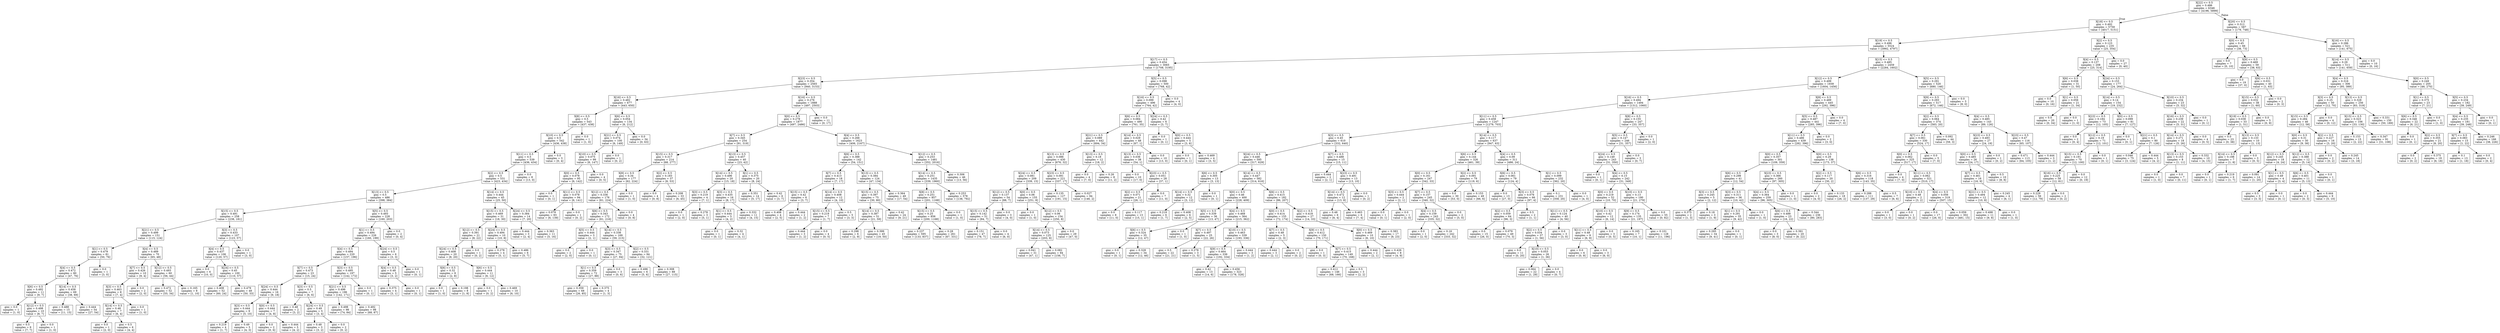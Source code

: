 digraph Tree {
node [shape=box] ;
0 [label="X[22] <= 0.5\ngini = 0.486\nsamples = 6346\nvalue = [4196, 5899]"] ;
1 [label="X[18] <= 0.5\ngini = 0.492\nsamples = 5759\nvalue = [4017, 5151]"] ;
0 -> 1 [labeldistance=2.5, labelangle=45, headlabel="True"] ;
2 [label="X[19] <= 0.5\ngini = 0.496\nsamples = 5524\nvalue = [3992, 4797]"] ;
1 -> 2 ;
3 [label="X[17] <= 0.5\ngini = 0.454\nsamples = 3065\nvalue = [1708, 3195]"] ;
2 -> 3 ;
4 [label="X[23] <= 0.5\ngini = 0.354\nsamples = 2565\nvalue = [940, 3153]"] ;
3 -> 4 ;
5 [label="X[16] <= 0.5\ngini = 0.482\nsamples = 677\nvalue = [443, 650]"] ;
4 -> 5 ;
6 [label="X[8] <= 0.5\ngini = 0.5\nsamples = 543\nvalue = [437, 438]"] ;
5 -> 6 ;
7 [label="X[10] <= 0.5\ngini = 0.5\nsamples = 542\nvalue = [436, 438]"] ;
6 -> 7 ;
8 [label="X[11] <= 0.5\ngini = 0.5\nsamples = 539\nvalue = [436, 434]"] ;
7 -> 8 ;
9 [label="X[2] <= 0.5\ngini = 0.5\nsamples = 531\nvalue = [423, 434]"] ;
8 -> 9 ;
10 [label="X[13] <= 0.5\ngini = 0.5\nsamples = 486\nvalue = [398, 384]"] ;
9 -> 10 ;
11 [label="X[15] <= 0.5\ngini = 0.491\nsamples = 258\nvalue = [238, 181]"] ;
10 -> 11 ;
12 [label="X[21] <= 0.5\ngini = 0.499\nsamples = 151\nvalue = [115, 124]"] ;
11 -> 12 ;
13 [label="X[1] <= 0.5\ngini = 0.479\nsamples = 81\nvalue = [50, 76]"] ;
12 -> 13 ;
14 [label="X[4] <= 0.5\ngini = 0.472\nsamples = 80\nvalue = [47, 76]"] ;
13 -> 14 ;
15 [label="X[6] <= 0.5\ngini = 0.492\nsamples = 11\nvalue = [9, 7]"] ;
14 -> 15 ;
16 [label="gini = 0.0\nsamples = 1\nvalue = [1, 0]"] ;
15 -> 16 ;
17 [label="X[12] <= 0.5\ngini = 0.498\nsamples = 10\nvalue = [8, 7]"] ;
15 -> 17 ;
18 [label="gini = 0.5\nsamples = 9\nvalue = [7, 7]"] ;
17 -> 18 ;
19 [label="gini = 0.0\nsamples = 1\nvalue = [1, 0]"] ;
17 -> 19 ;
20 [label="X[14] <= 0.5\ngini = 0.458\nsamples = 69\nvalue = [38, 69]"] ;
14 -> 20 ;
21 [label="gini = 0.488\nsamples = 15\nvalue = [11, 15]"] ;
20 -> 21 ;
22 [label="gini = 0.444\nsamples = 54\nvalue = [27, 54]"] ;
20 -> 22 ;
23 [label="gini = 0.0\nsamples = 1\nvalue = [3, 0]"] ;
13 -> 23 ;
24 [label="X[4] <= 0.5\ngini = 0.489\nsamples = 70\nvalue = [65, 48]"] ;
12 -> 24 ;
25 [label="X[7] <= 0.5\ngini = 0.426\nsamples = 10\nvalue = [9, 4]"] ;
24 -> 25 ;
26 [label="X[3] <= 0.5\ngini = 0.463\nsamples = 8\nvalue = [7, 4]"] ;
25 -> 26 ;
27 [label="X[14] <= 0.5\ngini = 0.48\nsamples = 7\nvalue = [6, 4]"] ;
26 -> 27 ;
28 [label="gini = 0.0\nsamples = 1\nvalue = [2, 0]"] ;
27 -> 28 ;
29 [label="gini = 0.5\nsamples = 6\nvalue = [4, 4]"] ;
27 -> 29 ;
30 [label="gini = 0.0\nsamples = 1\nvalue = [1, 0]"] ;
26 -> 30 ;
31 [label="gini = 0.0\nsamples = 2\nvalue = [2, 0]"] ;
25 -> 31 ;
32 [label="X[12] <= 0.5\ngini = 0.493\nsamples = 60\nvalue = [56, 44]"] ;
24 -> 32 ;
33 [label="gini = 0.472\nsamples = 52\nvalue = [55, 34]"] ;
32 -> 33 ;
34 [label="gini = 0.165\nsamples = 8\nvalue = [1, 10]"] ;
32 -> 34 ;
35 [label="X[3] <= 0.5\ngini = 0.433\nsamples = 107\nvalue = [123, 57]"] ;
11 -> 35 ;
36 [label="X[4] <= 0.5\ngini = 0.437\nsamples = 106\nvalue = [120, 57]"] ;
35 -> 36 ;
37 [label="gini = 0.0\nsamples = 6\nvalue = [10, 0]"] ;
36 -> 37 ;
38 [label="X[24] <= 0.5\ngini = 0.45\nsamples = 100\nvalue = [110, 57]"] ;
36 -> 38 ;
39 [label="gini = 0.408\nsamples = 52\nvalue = [60, 24]"] ;
38 -> 39 ;
40 [label="gini = 0.479\nsamples = 48\nvalue = [50, 33]"] ;
38 -> 40 ;
41 [label="gini = 0.0\nsamples = 1\nvalue = [3, 0]"] ;
35 -> 41 ;
42 [label="X[5] <= 0.5\ngini = 0.493\nsamples = 228\nvalue = [160, 203]"] ;
10 -> 42 ;
43 [label="X[1] <= 0.5\ngini = 0.494\nsamples = 226\nvalue = [160, 199]"] ;
42 -> 43 ;
44 [label="X[4] <= 0.5\ngini = 0.494\nsamples = 220\nvalue = [157, 196]"] ;
43 -> 44 ;
45 [label="X[7] <= 0.5\ngini = 0.473\nsamples = 23\nvalue = [15, 24]"] ;
44 -> 45 ;
46 [label="X[24] <= 0.5\ngini = 0.444\nsamples = 16\nvalue = [9, 18]"] ;
45 -> 46 ;
47 [label="X[3] <= 0.5\ngini = 0.444\nsamples = 9\nvalue = [5, 10]"] ;
46 -> 47 ;
48 [label="gini = 0.219\nsamples = 4\nvalue = [1, 7]"] ;
47 -> 48 ;
49 [label="gini = 0.49\nsamples = 5\nvalue = [4, 3]"] ;
47 -> 49 ;
50 [label="X[0] <= 0.5\ngini = 0.444\nsamples = 7\nvalue = [4, 8]"] ;
46 -> 50 ;
51 [label="gini = 0.0\nsamples = 2\nvalue = [0, 6]"] ;
50 -> 51 ;
52 [label="gini = 0.444\nsamples = 5\nvalue = [4, 2]"] ;
50 -> 52 ;
53 [label="X[3] <= 0.5\ngini = 0.5\nsamples = 7\nvalue = [6, 6]"] ;
45 -> 53 ;
54 [label="gini = 0.48\nsamples = 2\nvalue = [3, 2]"] ;
53 -> 54 ;
55 [label="X[24] <= 0.5\ngini = 0.49\nsamples = 5\nvalue = [3, 4]"] ;
53 -> 55 ;
56 [label="gini = 0.48\nsamples = 3\nvalue = [3, 2]"] ;
55 -> 56 ;
57 [label="gini = 0.0\nsamples = 2\nvalue = [0, 2]"] ;
55 -> 57 ;
58 [label="X[3] <= 0.5\ngini = 0.495\nsamples = 197\nvalue = [142, 172]"] ;
44 -> 58 ;
59 [label="X[21] <= 0.5\ngini = 0.496\nsamples = 196\nvalue = [142, 171]"] ;
58 -> 59 ;
60 [label="gini = 0.498\nsamples = 98\nvalue = [74, 84]"] ;
59 -> 60 ;
61 [label="gini = 0.492\nsamples = 98\nvalue = [68, 87]"] ;
59 -> 61 ;
62 [label="gini = 0.0\nsamples = 1\nvalue = [0, 1]"] ;
58 -> 62 ;
63 [label="X[24] <= 0.5\ngini = 0.5\nsamples = 6\nvalue = [3, 3]"] ;
43 -> 63 ;
64 [label="X[4] <= 0.5\ngini = 0.48\nsamples = 5\nvalue = [3, 2]"] ;
63 -> 64 ;
65 [label="gini = 0.375\nsamples = 4\nvalue = [3, 1]"] ;
64 -> 65 ;
66 [label="gini = 0.0\nsamples = 1\nvalue = [0, 1]"] ;
64 -> 66 ;
67 [label="gini = 0.0\nsamples = 1\nvalue = [0, 1]"] ;
63 -> 67 ;
68 [label="gini = 0.0\nsamples = 2\nvalue = [0, 4]"] ;
42 -> 68 ;
69 [label="X[14] <= 0.5\ngini = 0.444\nsamples = 45\nvalue = [25, 50]"] ;
9 -> 69 ;
70 [label="X[15] <= 0.5\ngini = 0.469\nsamples = 31\nvalue = [18, 30]"] ;
69 -> 70 ;
71 [label="X[12] <= 0.5\ngini = 0.391\nsamples = 21\nvalue = [8, 22]"] ;
70 -> 71 ;
72 [label="X[24] <= 0.5\ngini = 0.408\nsamples = 20\nvalue = [8, 20]"] ;
71 -> 72 ;
73 [label="X[6] <= 0.5\ngini = 0.32\nsamples = 9\nvalue = [2, 8]"] ;
72 -> 73 ;
74 [label="gini = 0.0\nsamples = 1\nvalue = [1, 0]"] ;
73 -> 74 ;
75 [label="gini = 0.198\nsamples = 8\nvalue = [1, 8]"] ;
73 -> 75 ;
76 [label="X[6] <= 0.5\ngini = 0.444\nsamples = 11\nvalue = [6, 12]"] ;
72 -> 76 ;
77 [label="gini = 0.0\nsamples = 1\nvalue = [0, 2]"] ;
76 -> 77 ;
78 [label="gini = 0.469\nsamples = 10\nvalue = [6, 10]"] ;
76 -> 78 ;
79 [label="gini = 0.0\nsamples = 1\nvalue = [0, 2]"] ;
71 -> 79 ;
80 [label="X[24] <= 0.5\ngini = 0.494\nsamples = 10\nvalue = [10, 8]"] ;
70 -> 80 ;
81 [label="gini = 0.278\nsamples = 4\nvalue = [5, 1]"] ;
80 -> 81 ;
82 [label="gini = 0.486\nsamples = 6\nvalue = [5, 7]"] ;
80 -> 82 ;
83 [label="X[24] <= 0.5\ngini = 0.384\nsamples = 14\nvalue = [7, 20]"] ;
69 -> 83 ;
84 [label="gini = 0.444\nsamples = 3\nvalue = [2, 4]"] ;
83 -> 84 ;
85 [label="gini = 0.363\nsamples = 11\nvalue = [5, 16]"] ;
83 -> 85 ;
86 [label="gini = 0.0\nsamples = 8\nvalue = [13, 0]"] ;
8 -> 86 ;
87 [label="gini = 0.0\nsamples = 3\nvalue = [0, 4]"] ;
7 -> 87 ;
88 [label="gini = 0.0\nsamples = 1\nvalue = [1, 0]"] ;
6 -> 88 ;
89 [label="X[6] <= 0.5\ngini = 0.054\nsamples = 134\nvalue = [6, 212]"] ;
5 -> 89 ;
90 [label="X[21] <= 0.5\ngini = 0.074\nsamples = 100\nvalue = [6, 149]"] ;
89 -> 90 ;
91 [label="X[10] <= 0.5\ngini = 0.075\nsamples = 99\nvalue = [6, 147]"] ;
90 -> 91 ;
92 [label="X[0] <= 0.5\ngini = 0.078\nsamples = 95\nvalue = [6, 142]"] ;
91 -> 92 ;
93 [label="gini = 0.0\nsamples = 1\nvalue = [0, 1]"] ;
92 -> 93 ;
94 [label="X[11] <= 0.5\ngini = 0.078\nsamples = 94\nvalue = [6, 141]"] ;
92 -> 94 ;
95 [label="gini = 0.079\nsamples = 93\nvalue = [6, 139]"] ;
94 -> 95 ;
96 [label="gini = 0.0\nsamples = 1\nvalue = [0, 2]"] ;
94 -> 96 ;
97 [label="gini = 0.0\nsamples = 4\nvalue = [0, 5]"] ;
91 -> 97 ;
98 [label="gini = 0.0\nsamples = 1\nvalue = [0, 2]"] ;
90 -> 98 ;
99 [label="gini = 0.0\nsamples = 34\nvalue = [0, 63]"] ;
89 -> 99 ;
100 [label="X[16] <= 0.5\ngini = 0.276\nsamples = 1888\nvalue = [497, 2503]"] ;
4 -> 100 ;
101 [label="X[0] <= 0.5\ngini = 0.278\nsamples = 1877\nvalue = [497, 2486]"] ;
100 -> 101 ;
102 [label="X[7] <= 0.5\ngini = 0.345\nsamples = 254\nvalue = [91, 319]"] ;
101 -> 102 ;
103 [label="X[15] <= 0.5\ngini = 0.317\nsamples = 214\nvalue = [68, 277]"] ;
102 -> 103 ;
104 [label="X[8] <= 0.5\ngini = 0.34\nsamples = 177\nvalue = [62, 224]"] ;
103 -> 104 ;
105 [label="X[12] <= 0.5\ngini = 0.336\nsamples = 176\nvalue = [61, 224]"] ;
104 -> 105 ;
106 [label="X[6] <= 0.5\ngini = 0.343\nsamples = 172\nvalue = [61, 216]"] ;
105 -> 106 ;
107 [label="X[5] <= 0.5\ngini = 0.444\nsamples = 3\nvalue = [2, 1]"] ;
106 -> 107 ;
108 [label="gini = 0.0\nsamples = 2\nvalue = [2, 0]"] ;
107 -> 108 ;
109 [label="gini = 0.0\nsamples = 1\nvalue = [0, 1]"] ;
107 -> 109 ;
110 [label="X[14] <= 0.5\ngini = 0.338\nsamples = 169\nvalue = [59, 215]"] ;
106 -> 110 ;
111 [label="X[3] <= 0.5\ngini = 0.347\nsamples = 75\nvalue = [27, 94]"] ;
110 -> 111 ;
112 [label="X[1] <= 0.5\ngini = 0.359\nsamples = 72\nvalue = [27, 88]"] ;
111 -> 112 ;
113 [label="gini = 0.359\nsamples = 68\nvalue = [26, 85]"] ;
112 -> 113 ;
114 [label="gini = 0.375\nsamples = 4\nvalue = [1, 3]"] ;
112 -> 114 ;
115 [label="gini = 0.0\nsamples = 3\nvalue = [0, 6]"] ;
111 -> 115 ;
116 [label="X[2] <= 0.5\ngini = 0.331\nsamples = 94\nvalue = [32, 121]"] ;
110 -> 116 ;
117 [label="gini = 0.496\nsamples = 6\nvalue = [5, 6]"] ;
116 -> 117 ;
118 [label="gini = 0.308\nsamples = 88\nvalue = [27, 115]"] ;
116 -> 118 ;
119 [label="gini = 0.0\nsamples = 4\nvalue = [0, 8]"] ;
105 -> 119 ;
120 [label="gini = 0.0\nsamples = 1\nvalue = [1, 0]"] ;
104 -> 120 ;
121 [label="X[2] <= 0.5\ngini = 0.183\nsamples = 37\nvalue = [6, 53]"] ;
103 -> 121 ;
122 [label="gini = 0.0\nsamples = 4\nvalue = [0, 8]"] ;
121 -> 122 ;
123 [label="gini = 0.208\nsamples = 33\nvalue = [6, 45]"] ;
121 -> 123 ;
124 [label="X[13] <= 0.5\ngini = 0.457\nsamples = 40\nvalue = [23, 42]"] ;
102 -> 124 ;
125 [label="X[14] <= 0.5\ngini = 0.496\nsamples = 20\nvalue = [15, 18]"] ;
124 -> 125 ;
126 [label="X[3] <= 0.5\ngini = 0.219\nsamples = 4\nvalue = [7, 1]"] ;
125 -> 126 ;
127 [label="gini = 0.0\nsamples = 1\nvalue = [2, 0]"] ;
126 -> 127 ;
128 [label="gini = 0.278\nsamples = 3\nvalue = [5, 1]"] ;
126 -> 128 ;
129 [label="X[3] <= 0.5\ngini = 0.435\nsamples = 16\nvalue = [8, 17]"] ;
125 -> 129 ;
130 [label="X[1] <= 0.5\ngini = 0.444\nsamples = 5\nvalue = [4, 2]"] ;
129 -> 130 ;
131 [label="gini = 0.0\nsamples = 1\nvalue = [0, 1]"] ;
130 -> 131 ;
132 [label="gini = 0.32\nsamples = 4\nvalue = [4, 1]"] ;
130 -> 132 ;
133 [label="gini = 0.332\nsamples = 11\nvalue = [4, 15]"] ;
129 -> 133 ;
134 [label="X[1] <= 0.5\ngini = 0.375\nsamples = 20\nvalue = [8, 24]"] ;
124 -> 134 ;
135 [label="gini = 0.351\nsamples = 14\nvalue = [5, 17]"] ;
134 -> 135 ;
136 [label="gini = 0.42\nsamples = 6\nvalue = [3, 7]"] ;
134 -> 136 ;
137 [label="X[4] <= 0.5\ngini = 0.266\nsamples = 1623\nvalue = [406, 2167]"] ;
101 -> 137 ;
138 [label="X[6] <= 0.5\ngini = 0.388\nsamples = 142\nvalue = [54, 151]"] ;
137 -> 138 ;
139 [label="X[7] <= 0.5\ngini = 0.413\nsamples = 18\nvalue = [7, 17]"] ;
138 -> 139 ;
140 [label="X[15] <= 0.5\ngini = 0.42\nsamples = 6\nvalue = [3, 7]"] ;
139 -> 140 ;
141 [label="gini = 0.408\nsamples = 4\nvalue = [2, 5]"] ;
140 -> 141 ;
142 [label="gini = 0.444\nsamples = 2\nvalue = [1, 2]"] ;
140 -> 142 ;
143 [label="X[14] <= 0.5\ngini = 0.408\nsamples = 12\nvalue = [4, 10]"] ;
139 -> 143 ;
144 [label="X[15] <= 0.5\ngini = 0.219\nsamples = 7\nvalue = [1, 7]"] ;
143 -> 144 ;
145 [label="gini = 0.444\nsamples = 3\nvalue = [1, 2]"] ;
144 -> 145 ;
146 [label="gini = 0.0\nsamples = 4\nvalue = [0, 5]"] ;
144 -> 146 ;
147 [label="gini = 0.5\nsamples = 5\nvalue = [3, 3]"] ;
143 -> 147 ;
148 [label="X[13] <= 0.5\ngini = 0.384\nsamples = 124\nvalue = [47, 134]"] ;
138 -> 148 ;
149 [label="X[15] <= 0.5\ngini = 0.397\nsamples = 75\nvalue = [30, 80]"] ;
148 -> 149 ;
150 [label="X[14] <= 0.5\ngini = 0.387\nsamples = 51\nvalue = [21, 59]"] ;
149 -> 150 ;
151 [label="gini = 0.298\nsamples = 6\nvalue = [2, 9]"] ;
150 -> 151 ;
152 [label="gini = 0.399\nsamples = 45\nvalue = [19, 50]"] ;
150 -> 152 ;
153 [label="gini = 0.42\nsamples = 24\nvalue = [9, 21]"] ;
149 -> 153 ;
154 [label="gini = 0.364\nsamples = 49\nvalue = [17, 54]"] ;
148 -> 154 ;
155 [label="X[12] <= 0.5\ngini = 0.253\nsamples = 1481\nvalue = [352, 2016]"] ;
137 -> 155 ;
156 [label="X[14] <= 0.5\ngini = 0.251\nsamples = 1435\nvalue = [339, 1960]"] ;
155 -> 156 ;
157 [label="X[8] <= 0.5\ngini = 0.251\nsamples = 857\nvalue = [201, 1168]"] ;
156 -> 157 ;
158 [label="X[15] <= 0.5\ngini = 0.25\nsamples = 856\nvalue = [200, 1168]"] ;
157 -> 158 ;
159 [label="gini = 0.237\nsamples = 595\nvalue = [133, 837]"] ;
158 -> 159 ;
160 [label="gini = 0.28\nsamples = 261\nvalue = [67, 331]"] ;
158 -> 160 ;
161 [label="gini = 0.0\nsamples = 1\nvalue = [1, 0]"] ;
157 -> 161 ;
162 [label="gini = 0.253\nsamples = 578\nvalue = [138, 792]"] ;
156 -> 162 ;
163 [label="gini = 0.306\nsamples = 46\nvalue = [13, 56]"] ;
155 -> 163 ;
164 [label="gini = 0.0\nsamples = 11\nvalue = [0, 17]"] ;
100 -> 164 ;
165 [label="X[5] <= 0.5\ngini = 0.098\nsamples = 500\nvalue = [768, 42]"] ;
3 -> 165 ;
166 [label="X[16] <= 0.5\ngini = 0.099\nsamples = 496\nvalue = [764, 42]"] ;
165 -> 166 ;
167 [label="X[6] <= 0.5\ngini = 0.084\nsamples = 490\nvalue = [761, 35]"] ;
166 -> 167 ;
168 [label="X[21] <= 0.5\ngini = 0.089\nsamples = 442\nvalue = [694, 34]"] ;
167 -> 168 ;
169 [label="X[13] <= 0.5\ngini = 0.086\nsamples = 430\nvalue = [676, 32]"] ;
168 -> 169 ;
170 [label="X[24] <= 0.5\ngini = 0.081\nsamples = 209\nvalue = [339, 15]"] ;
169 -> 170 ;
171 [label="X[12] <= 0.5\ngini = 0.137\nsamples = 54\nvalue = [88, 7]"] ;
170 -> 171 ;
172 [label="X[15] <= 0.5\ngini = 0.142\nsamples = 51\nvalue = [84, 7]"] ;
171 -> 172 ;
173 [label="gini = 0.151\nsamples = 47\nvalue = [78, 7]"] ;
172 -> 173 ;
174 [label="gini = 0.0\nsamples = 4\nvalue = [6, 0]"] ;
172 -> 174 ;
175 [label="gini = 0.0\nsamples = 3\nvalue = [4, 0]"] ;
171 -> 175 ;
176 [label="X[0] <= 0.5\ngini = 0.06\nsamples = 155\nvalue = [251, 8]"] ;
170 -> 176 ;
177 [label="gini = 0.0\nsamples = 1\nvalue = [1, 0]"] ;
176 -> 177 ;
178 [label="X[12] <= 0.5\ngini = 0.06\nsamples = 154\nvalue = [250, 8]"] ;
176 -> 178 ;
179 [label="X[14] <= 0.5\ngini = 0.073\nsamples = 125\nvalue = [203, 8]"] ;
178 -> 179 ;
180 [label="gini = 0.041\nsamples = 31\nvalue = [47, 1]"] ;
179 -> 180 ;
181 [label="gini = 0.082\nsamples = 94\nvalue = [156, 7]"] ;
179 -> 181 ;
182 [label="gini = 0.0\nsamples = 29\nvalue = [47, 0]"] ;
178 -> 182 ;
183 [label="X[23] <= 0.5\ngini = 0.091\nsamples = 221\nvalue = [337, 17]"] ;
169 -> 183 ;
184 [label="gini = 0.135\nsamples = 127\nvalue = [191, 15]"] ;
183 -> 184 ;
185 [label="gini = 0.027\nsamples = 94\nvalue = [146, 2]"] ;
183 -> 185 ;
186 [label="X[13] <= 0.5\ngini = 0.18\nsamples = 12\nvalue = [18, 2]"] ;
168 -> 186 ;
187 [label="gini = 0.0\nsamples = 4\nvalue = [7, 0]"] ;
186 -> 187 ;
188 [label="gini = 0.26\nsamples = 8\nvalue = [11, 2]"] ;
186 -> 188 ;
189 [label="X[14] <= 0.5\ngini = 0.029\nsamples = 48\nvalue = [67, 1]"] ;
167 -> 189 ;
190 [label="X[13] <= 0.5\ngini = 0.036\nsamples = 38\nvalue = [54, 1]"] ;
189 -> 190 ;
191 [label="gini = 0.0\nsamples = 10\nvalue = [17, 0]"] ;
190 -> 191 ;
192 [label="X[23] <= 0.5\ngini = 0.051\nsamples = 28\nvalue = [37, 1]"] ;
190 -> 192 ;
193 [label="X[2] <= 0.5\ngini = 0.071\nsamples = 21\nvalue = [26, 1]"] ;
192 -> 193 ;
194 [label="gini = 0.0\nsamples = 8\nvalue = [11, 0]"] ;
193 -> 194 ;
195 [label="gini = 0.117\nsamples = 13\nvalue = [15, 1]"] ;
193 -> 195 ;
196 [label="gini = 0.0\nsamples = 7\nvalue = [11, 0]"] ;
192 -> 196 ;
197 [label="gini = 0.0\nsamples = 10\nvalue = [13, 0]"] ;
189 -> 197 ;
198 [label="X[24] <= 0.5\ngini = 0.42\nsamples = 6\nvalue = [3, 7]"] ;
166 -> 198 ;
199 [label="gini = 0.0\nsamples = 1\nvalue = [0, 1]"] ;
198 -> 199 ;
200 [label="X[0] <= 0.5\ngini = 0.444\nsamples = 5\nvalue = [3, 6]"] ;
198 -> 200 ;
201 [label="gini = 0.0\nsamples = 1\nvalue = [0, 1]"] ;
200 -> 201 ;
202 [label="gini = 0.469\nsamples = 4\nvalue = [3, 5]"] ;
200 -> 202 ;
203 [label="gini = 0.0\nsamples = 4\nvalue = [4, 0]"] ;
165 -> 203 ;
204 [label="X[15] <= 0.5\ngini = 0.485\nsamples = 2459\nvalue = [2284, 1602]"] ;
2 -> 204 ;
205 [label="X[12] <= 0.5\ngini = 0.499\nsamples = 1939\nvalue = [1604, 1456]"] ;
204 -> 205 ;
206 [label="X[16] <= 0.5\ngini = 0.494\nsamples = 1494\nvalue = [1312, 1060]"] ;
205 -> 206 ;
207 [label="X[11] <= 0.5\ngini = 0.458\nsamples = 1247\nvalue = [1279, 703]"] ;
206 -> 207 ;
208 [label="X[3] <= 0.5\ngini = 0.45\nsamples = 610\nvalue = [332, 640]"] ;
207 -> 208 ;
209 [label="X[24] <= 0.5\ngini = 0.446\nsamples = 595\nvalue = [317, 629]"] ;
208 -> 209 ;
210 [label="X[6] <= 0.5\ngini = 0.305\nsamples = 13\nvalue = [3, 13]"] ;
209 -> 210 ;
211 [label="X[14] <= 0.5\ngini = 0.32\nsamples = 12\nvalue = [3, 12]"] ;
210 -> 211 ;
212 [label="gini = 0.219\nsamples = 6\nvalue = [1, 7]"] ;
211 -> 212 ;
213 [label="gini = 0.408\nsamples = 6\nvalue = [2, 5]"] ;
211 -> 213 ;
214 [label="gini = 0.0\nsamples = 1\nvalue = [0, 1]"] ;
210 -> 214 ;
215 [label="X[14] <= 0.5\ngini = 0.447\nsamples = 582\nvalue = [314, 616]"] ;
209 -> 215 ;
216 [label="X[0] <= 0.5\ngini = 0.46\nsamples = 400\nvalue = [228, 409]"] ;
215 -> 216 ;
217 [label="X[5] <= 0.5\ngini = 0.339\nsamples = 36\nvalue = [13, 47]"] ;
216 -> 217 ;
218 [label="X[6] <= 0.5\ngini = 0.324\nsamples = 35\nvalue = [12, 47]"] ;
217 -> 218 ;
219 [label="gini = 0.0\nsamples = 1\nvalue = [0, 1]"] ;
218 -> 219 ;
220 [label="gini = 0.328\nsamples = 34\nvalue = [12, 46]"] ;
218 -> 220 ;
221 [label="gini = 0.0\nsamples = 1\nvalue = [1, 0]"] ;
217 -> 221 ;
222 [label="X[4] <= 0.5\ngini = 0.468\nsamples = 364\nvalue = [215, 362]"] ;
216 -> 222 ;
223 [label="X[7] <= 0.5\ngini = 0.497\nsamples = 25\nvalue = [22, 26]"] ;
222 -> 223 ;
224 [label="gini = 0.5\nsamples = 22\nvalue = [21, 21]"] ;
223 -> 224 ;
225 [label="gini = 0.278\nsamples = 3\nvalue = [1, 5]"] ;
223 -> 225 ;
226 [label="X[10] <= 0.5\ngini = 0.463\nsamples = 339\nvalue = [193, 336]"] ;
222 -> 226 ;
227 [label="X[9] <= 0.5\ngini = 0.464\nsamples = 336\nvalue = [192, 334]"] ;
226 -> 227 ;
228 [label="gini = 0.42\nsamples = 13\nvalue = [14, 6]"] ;
227 -> 228 ;
229 [label="gini = 0.456\nsamples = 323\nvalue = [178, 328]"] ;
227 -> 229 ;
230 [label="gini = 0.444\nsamples = 3\nvalue = [1, 2]"] ;
226 -> 230 ;
231 [label="X[6] <= 0.5\ngini = 0.415\nsamples = 182\nvalue = [86, 207]"] ;
215 -> 231 ;
232 [label="X[0] <= 0.5\ngini = 0.414\nsamples = 155\nvalue = [72, 174]"] ;
231 -> 232 ;
233 [label="X[7] <= 0.5\ngini = 0.48\nsamples = 5\nvalue = [2, 3]"] ;
232 -> 233 ;
234 [label="gini = 0.444\nsamples = 3\nvalue = [2, 1]"] ;
233 -> 234 ;
235 [label="gini = 0.0\nsamples = 2\nvalue = [0, 2]"] ;
233 -> 235 ;
236 [label="X[9] <= 0.5\ngini = 0.412\nsamples = 150\nvalue = [70, 171]"] ;
232 -> 236 ;
237 [label="gini = 0.0\nsamples = 1\nvalue = [0, 3]"] ;
236 -> 237 ;
238 [label="X[7] <= 0.5\ngini = 0.415\nsamples = 149\nvalue = [70, 168]"] ;
236 -> 238 ;
239 [label="gini = 0.412\nsamples = 146\nvalue = [68, 166]"] ;
238 -> 239 ;
240 [label="gini = 0.5\nsamples = 3\nvalue = [2, 2]"] ;
238 -> 240 ;
241 [label="X[2] <= 0.5\ngini = 0.418\nsamples = 27\nvalue = [14, 33]"] ;
231 -> 241 ;
242 [label="X[0] <= 0.5\ngini = 0.469\nsamples = 10\nvalue = [6, 10]"] ;
241 -> 242 ;
243 [label="gini = 0.444\nsamples = 2\nvalue = [2, 1]"] ;
242 -> 243 ;
244 [label="gini = 0.426\nsamples = 8\nvalue = [4, 9]"] ;
242 -> 244 ;
245 [label="gini = 0.383\nsamples = 17\nvalue = [8, 23]"] ;
241 -> 245 ;
246 [label="X[7] <= 0.5\ngini = 0.488\nsamples = 15\nvalue = [15, 11]"] ;
208 -> 246 ;
247 [label="gini = 0.444\nsamples = 2\nvalue = [2, 1]"] ;
246 -> 247 ;
248 [label="X[23] <= 0.5\ngini = 0.491\nsamples = 13\nvalue = [13, 10]"] ;
246 -> 248 ;
249 [label="X[14] <= 0.5\ngini = 0.472\nsamples = 12\nvalue = [13, 8]"] ;
248 -> 249 ;
250 [label="gini = 0.48\nsamples = 6\nvalue = [6, 4]"] ;
249 -> 250 ;
251 [label="gini = 0.463\nsamples = 6\nvalue = [7, 4]"] ;
249 -> 251 ;
252 [label="gini = 0.0\nsamples = 1\nvalue = [0, 2]"] ;
248 -> 252 ;
253 [label="X[14] <= 0.5\ngini = 0.117\nsamples = 637\nvalue = [947, 63]"] ;
207 -> 253 ;
254 [label="X[6] <= 0.5\ngini = 0.144\nsamples = 326\nvalue = [461, 39]"] ;
253 -> 254 ;
255 [label="X[0] <= 0.5\ngini = 0.161\nsamples = 247\nvalue = [342, 33]"] ;
254 -> 255 ;
256 [label="X[3] <= 0.5\ngini = 0.444\nsamples = 2\nvalue = [2, 1]"] ;
255 -> 256 ;
257 [label="gini = 0.0\nsamples = 1\nvalue = [0, 1]"] ;
256 -> 257 ;
258 [label="gini = 0.0\nsamples = 1\nvalue = [2, 0]"] ;
256 -> 258 ;
259 [label="X[7] <= 0.5\ngini = 0.157\nsamples = 245\nvalue = [340, 32]"] ;
255 -> 259 ;
260 [label="X[4] <= 0.5\ngini = 0.159\nsamples = 243\nvalue = [335, 32]"] ;
259 -> 260 ;
261 [label="gini = 0.0\nsamples = 1\nvalue = [2, 0]"] ;
260 -> 261 ;
262 [label="gini = 0.16\nsamples = 242\nvalue = [333, 32]"] ;
260 -> 262 ;
263 [label="gini = 0.0\nsamples = 2\nvalue = [5, 0]"] ;
259 -> 263 ;
264 [label="X[2] <= 0.5\ngini = 0.091\nsamples = 79\nvalue = [119, 6]"] ;
254 -> 264 ;
265 [label="gini = 0.0\nsamples = 30\nvalue = [53, 0]"] ;
264 -> 265 ;
266 [label="gini = 0.153\nsamples = 49\nvalue = [66, 6]"] ;
264 -> 266 ;
267 [label="X[4] <= 0.5\ngini = 0.09\nsamples = 311\nvalue = [486, 24]"] ;
253 -> 267 ;
268 [label="X[6] <= 0.5\ngini = 0.061\nsamples = 79\nvalue = [124, 4]"] ;
267 -> 268 ;
269 [label="gini = 0.0\nsamples = 13\nvalue = [27, 0]"] ;
268 -> 269 ;
270 [label="X[3] <= 0.5\ngini = 0.076\nsamples = 66\nvalue = [97, 4]"] ;
268 -> 270 ;
271 [label="X[2] <= 0.5\ngini = 0.059\nsamples = 64\nvalue = [96, 3]"] ;
270 -> 271 ;
272 [label="gini = 0.0\nsamples = 15\nvalue = [26, 0]"] ;
271 -> 272 ;
273 [label="gini = 0.079\nsamples = 49\nvalue = [70, 3]"] ;
271 -> 273 ;
274 [label="gini = 0.5\nsamples = 2\nvalue = [1, 1]"] ;
270 -> 274 ;
275 [label="X[1] <= 0.5\ngini = 0.099\nsamples = 232\nvalue = [362, 20]"] ;
267 -> 275 ;
276 [label="gini = 0.1\nsamples = 231\nvalue = [358, 20]"] ;
275 -> 276 ;
277 [label="gini = 0.0\nsamples = 1\nvalue = [4, 0]"] ;
275 -> 277 ;
278 [label="X[8] <= 0.5\ngini = 0.155\nsamples = 247\nvalue = [33, 357]"] ;
206 -> 278 ;
279 [label="X[5] <= 0.5\ngini = 0.147\nsamples = 246\nvalue = [31, 357]"] ;
278 -> 279 ;
280 [label="X[24] <= 0.5\ngini = 0.149\nsamples = 243\nvalue = [31, 350]"] ;
279 -> 280 ;
281 [label="gini = 0.0\nsamples = 1\nvalue = [0, 1]"] ;
280 -> 281 ;
282 [label="X[4] <= 0.5\ngini = 0.15\nsamples = 242\nvalue = [31, 349]"] ;
280 -> 282 ;
283 [label="X[0] <= 0.5\ngini = 0.219\nsamples = 52\nvalue = [10, 70]"] ;
282 -> 283 ;
284 [label="X[11] <= 0.5\ngini = 0.124\nsamples = 40\nvalue = [4, 56]"] ;
283 -> 284 ;
285 [label="X[2] <= 0.5\ngini = 0.034\nsamples = 37\nvalue = [1, 56]"] ;
284 -> 285 ;
286 [label="gini = 0.0\nsamples = 11\nvalue = [0, 20]"] ;
285 -> 286 ;
287 [label="X[10] <= 0.5\ngini = 0.053\nsamples = 26\nvalue = [1, 36]"] ;
285 -> 287 ;
288 [label="gini = 0.064\nsamples = 22\nvalue = [1, 29]"] ;
287 -> 288 ;
289 [label="gini = 0.0\nsamples = 4\nvalue = [0, 7]"] ;
287 -> 289 ;
290 [label="gini = 0.0\nsamples = 3\nvalue = [3, 0]"] ;
284 -> 290 ;
291 [label="X[10] <= 0.5\ngini = 0.42\nsamples = 12\nvalue = [6, 14]"] ;
283 -> 291 ;
292 [label="X[11] <= 0.5\ngini = 0.48\nsamples = 9\nvalue = [6, 9]"] ;
291 -> 292 ;
293 [label="gini = 0.0\nsamples = 6\nvalue = [0, 9]"] ;
292 -> 293 ;
294 [label="gini = 0.0\nsamples = 3\nvalue = [6, 0]"] ;
292 -> 294 ;
295 [label="gini = 0.0\nsamples = 3\nvalue = [0, 5]"] ;
291 -> 295 ;
296 [label="X[10] <= 0.5\ngini = 0.13\nsamples = 190\nvalue = [21, 279]"] ;
282 -> 296 ;
297 [label="X[9] <= 0.5\ngini = 0.174\nsamples = 135\nvalue = [21, 197]"] ;
296 -> 297 ;
298 [label="gini = 0.165\nsamples = 7\nvalue = [10, 1]"] ;
297 -> 298 ;
299 [label="gini = 0.101\nsamples = 128\nvalue = [11, 196]"] ;
297 -> 299 ;
300 [label="gini = 0.0\nsamples = 55\nvalue = [0, 82]"] ;
296 -> 300 ;
301 [label="gini = 0.0\nsamples = 3\nvalue = [0, 7]"] ;
279 -> 301 ;
302 [label="gini = 0.0\nsamples = 1\nvalue = [2, 0]"] ;
278 -> 302 ;
303 [label="X[8] <= 0.5\ngini = 0.489\nsamples = 445\nvalue = [292, 396]"] ;
205 -> 303 ;
304 [label="X[5] <= 0.5\ngini = 0.487\nsamples = 441\nvalue = [285, 396]"] ;
303 -> 304 ;
305 [label="X[11] <= 0.5\ngini = 0.486\nsamples = 439\nvalue = [282, 396]"] ;
304 -> 305 ;
306 [label="X[0] <= 0.5\ngini = 0.357\nsamples = 301\nvalue = [109, 359]"] ;
305 -> 306 ;
307 [label="X[6] <= 0.5\ngini = 0.298\nsamples = 41\nvalue = [12, 54]"] ;
306 -> 307 ;
308 [label="X[3] <= 0.5\ngini = 0.245\nsamples = 5\nvalue = [2, 12]"] ;
307 -> 308 ;
309 [label="gini = 0.375\nsamples = 2\nvalue = [1, 3]"] ;
308 -> 309 ;
310 [label="gini = 0.18\nsamples = 3\nvalue = [1, 9]"] ;
308 -> 310 ;
311 [label="X[3] <= 0.5\ngini = 0.311\nsamples = 36\nvalue = [10, 42]"] ;
307 -> 311 ;
312 [label="X[1] <= 0.5\ngini = 0.291\nsamples = 35\nvalue = [9, 42]"] ;
311 -> 312 ;
313 [label="gini = 0.295\nsamples = 34\nvalue = [9, 41]"] ;
312 -> 313 ;
314 [label="gini = 0.0\nsamples = 1\nvalue = [0, 1]"] ;
312 -> 314 ;
315 [label="gini = 0.0\nsamples = 1\nvalue = [1, 0]"] ;
311 -> 315 ;
316 [label="X[23] <= 0.5\ngini = 0.366\nsamples = 260\nvalue = [97, 305]"] ;
306 -> 316 ;
317 [label="X[4] <= 0.5\ngini = 0.364\nsamples = 259\nvalue = [96, 305]"] ;
316 -> 317 ;
318 [label="X[6] <= 0.5\ngini = 0.488\nsamples = 23\nvalue = [16, 22]"] ;
317 -> 318 ;
319 [label="gini = 0.0\nsamples = 3\nvalue = [8, 0]"] ;
318 -> 319 ;
320 [label="gini = 0.391\nsamples = 20\nvalue = [8, 22]"] ;
318 -> 320 ;
321 [label="gini = 0.344\nsamples = 236\nvalue = [80, 283]"] ;
317 -> 321 ;
322 [label="gini = 0.0\nsamples = 1\nvalue = [1, 0]"] ;
316 -> 322 ;
323 [label="X[0] <= 0.5\ngini = 0.29\nsamples = 138\nvalue = [173, 37]"] ;
305 -> 323 ;
324 [label="X[2] <= 0.5\ngini = 0.117\nsamples = 20\nvalue = [30, 2]"] ;
323 -> 324 ;
325 [label="gini = 0.0\nsamples = 2\nvalue = [4, 0]"] ;
324 -> 325 ;
326 [label="gini = 0.133\nsamples = 18\nvalue = [26, 2]"] ;
324 -> 326 ;
327 [label="X[6] <= 0.5\ngini = 0.316\nsamples = 118\nvalue = [143, 35]"] ;
323 -> 327 ;
328 [label="gini = 0.288\nsamples = 111\nvalue = [137, 29]"] ;
327 -> 328 ;
329 [label="gini = 0.5\nsamples = 7\nvalue = [6, 6]"] ;
327 -> 329 ;
330 [label="gini = 0.0\nsamples = 2\nvalue = [3, 0]"] ;
304 -> 330 ;
331 [label="gini = 0.0\nsamples = 4\nvalue = [7, 0]"] ;
303 -> 331 ;
332 [label="X[5] <= 0.5\ngini = 0.291\nsamples = 520\nvalue = [680, 146]"] ;
204 -> 332 ;
333 [label="X[9] <= 0.5\ngini = 0.293\nsamples = 517\nvalue = [672, 146]"] ;
332 -> 333 ;
334 [label="X[2] <= 0.5\ngini = 0.064\nsamples = 374\nvalue = [583, 20]"] ;
333 -> 334 ;
335 [label="X[7] <= 0.5\ngini = 0.061\nsamples = 330\nvalue = [524, 17]"] ;
334 -> 335 ;
336 [label="X[0] <= 0.5\ngini = 0.062\nsamples = 325\nvalue = [517, 17]"] ;
335 -> 336 ;
337 [label="gini = 0.0\nsamples = 4\nvalue = [7, 0]"] ;
336 -> 337 ;
338 [label="X[11] <= 0.5\ngini = 0.062\nsamples = 321\nvalue = [510, 17]"] ;
336 -> 338 ;
339 [label="X[10] <= 0.5\ngini = 0.48\nsamples = 2\nvalue = [3, 2]"] ;
338 -> 339 ;
340 [label="gini = 0.0\nsamples = 1\nvalue = [3, 0]"] ;
339 -> 340 ;
341 [label="gini = 0.0\nsamples = 1\nvalue = [0, 2]"] ;
339 -> 341 ;
342 [label="X[4] <= 0.5\ngini = 0.056\nsamples = 319\nvalue = [507, 15]"] ;
338 -> 342 ;
343 [label="gini = 0.0\nsamples = 17\nvalue = [26, 0]"] ;
342 -> 343 ;
344 [label="gini = 0.059\nsamples = 302\nvalue = [481, 15]"] ;
342 -> 344 ;
345 [label="gini = 0.0\nsamples = 5\nvalue = [7, 0]"] ;
335 -> 345 ;
346 [label="gini = 0.092\nsamples = 44\nvalue = [59, 3]"] ;
334 -> 346 ;
347 [label="X[4] <= 0.5\ngini = 0.485\nsamples = 143\nvalue = [89, 126]"] ;
333 -> 347 ;
348 [label="X[23] <= 0.5\ngini = 0.493\nsamples = 27\nvalue = [24, 19]"] ;
347 -> 348 ;
349 [label="X[0] <= 0.5\ngini = 0.485\nsamples = 26\nvalue = [24, 17]"] ;
348 -> 349 ;
350 [label="X[7] <= 0.5\ngini = 0.461\nsamples = 16\nvalue = [16, 9]"] ;
349 -> 350 ;
351 [label="X[21] <= 0.5\ngini = 0.494\nsamples = 12\nvalue = [10, 8]"] ;
350 -> 351 ;
352 [label="gini = 0.498\nsamples = 11\nvalue = [9, 8]"] ;
351 -> 352 ;
353 [label="gini = 0.0\nsamples = 1\nvalue = [1, 0]"] ;
351 -> 353 ;
354 [label="gini = 0.245\nsamples = 4\nvalue = [6, 1]"] ;
350 -> 354 ;
355 [label="gini = 0.5\nsamples = 10\nvalue = [8, 8]"] ;
349 -> 355 ;
356 [label="gini = 0.0\nsamples = 1\nvalue = [0, 2]"] ;
348 -> 356 ;
357 [label="X[23] <= 0.5\ngini = 0.47\nsamples = 116\nvalue = [65, 107]"] ;
347 -> 357 ;
358 [label="gini = 0.471\nsamples = 113\nvalue = [64, 105]"] ;
357 -> 358 ;
359 [label="gini = 0.444\nsamples = 3\nvalue = [1, 2]"] ;
357 -> 359 ;
360 [label="gini = 0.0\nsamples = 3\nvalue = [8, 0]"] ;
332 -> 360 ;
361 [label="X[2] <= 0.5\ngini = 0.123\nsamples = 235\nvalue = [25, 354]"] ;
1 -> 361 ;
362 [label="X[4] <= 0.5\ngini = 0.137\nsamples = 208\nvalue = [25, 314]"] ;
361 -> 362 ;
363 [label="X[6] <= 0.5\ngini = 0.038\nsamples = 31\nvalue = [1, 50]"] ;
362 -> 363 ;
364 [label="gini = 0.0\nsamples = 10\nvalue = [0, 16]"] ;
363 -> 364 ;
365 [label="X[1] <= 0.5\ngini = 0.056\nsamples = 21\nvalue = [1, 34]"] ;
363 -> 365 ;
366 [label="gini = 0.0\nsamples = 20\nvalue = [0, 34]"] ;
365 -> 366 ;
367 [label="gini = 0.0\nsamples = 1\nvalue = [1, 0]"] ;
365 -> 367 ;
368 [label="X[24] <= 0.5\ngini = 0.153\nsamples = 177\nvalue = [24, 264]"] ;
362 -> 368 ;
369 [label="X[14] <= 0.5\ngini = 0.14\nsamples = 154\nvalue = [19, 232]"] ;
368 -> 369 ;
370 [label="X[23] <= 0.5\ngini = 0.184\nsamples = 73\nvalue = [12, 105]"] ;
369 -> 370 ;
371 [label="gini = 0.0\nsamples = 2\nvalue = [0, 4]"] ;
370 -> 371 ;
372 [label="X[12] <= 0.5\ngini = 0.19\nsamples = 71\nvalue = [12, 101]"] ;
370 -> 372 ;
373 [label="X[15] <= 0.5\ngini = 0.191\nsamples = 70\nvalue = [12, 100]"] ;
372 -> 373 ;
374 [label="X[16] <= 0.5\ngini = 0.225\nsamples = 58\nvalue = [12, 81]"] ;
373 -> 374 ;
375 [label="gini = 0.229\nsamples = 56\nvalue = [12, 79]"] ;
374 -> 375 ;
376 [label="gini = 0.0\nsamples = 2\nvalue = [0, 2]"] ;
374 -> 376 ;
377 [label="gini = 0.0\nsamples = 12\nvalue = [0, 19]"] ;
373 -> 377 ;
378 [label="gini = 0.0\nsamples = 1\nvalue = [0, 1]"] ;
372 -> 378 ;
379 [label="X[0] <= 0.5\ngini = 0.099\nsamples = 81\nvalue = [7, 127]"] ;
369 -> 379 ;
380 [label="gini = 0.0\nsamples = 1\nvalue = [0, 1]"] ;
379 -> 380 ;
381 [label="X[21] <= 0.5\ngini = 0.1\nsamples = 80\nvalue = [7, 126]"] ;
379 -> 381 ;
382 [label="gini = 0.046\nsamples = 75\nvalue = [3, 124]"] ;
381 -> 382 ;
383 [label="gini = 0.444\nsamples = 5\nvalue = [4, 2]"] ;
381 -> 383 ;
384 [label="X[10] <= 0.5\ngini = 0.234\nsamples = 23\nvalue = [5, 32]"] ;
368 -> 384 ;
385 [label="X[16] <= 0.5\ngini = 0.239\nsamples = 22\nvalue = [5, 31]"] ;
384 -> 385 ;
386 [label="X[14] <= 0.5\ngini = 0.271\nsamples = 18\nvalue = [5, 26]"] ;
385 -> 386 ;
387 [label="X[13] <= 0.5\ngini = 0.153\nsamples = 8\nvalue = [1, 11]"] ;
386 -> 387 ;
388 [label="gini = 0.0\nsamples = 1\nvalue = [1, 0]"] ;
387 -> 388 ;
389 [label="gini = 0.0\nsamples = 7\nvalue = [0, 11]"] ;
387 -> 389 ;
390 [label="gini = 0.332\nsamples = 10\nvalue = [4, 15]"] ;
386 -> 390 ;
391 [label="gini = 0.0\nsamples = 4\nvalue = [0, 5]"] ;
385 -> 391 ;
392 [label="gini = 0.0\nsamples = 1\nvalue = [0, 1]"] ;
384 -> 392 ;
393 [label="gini = 0.0\nsamples = 27\nvalue = [0, 40]"] ;
361 -> 393 ;
394 [label="X[20] <= 0.5\ngini = 0.312\nsamples = 587\nvalue = [179, 748]"] ;
0 -> 394 [labeldistance=2.5, labelangle=-45, headlabel="False"] ;
395 [label="X[0] <= 0.5\ngini = 0.45\nsamples = 66\nvalue = [38, 73]"] ;
394 -> 395 ;
396 [label="gini = 0.0\nsamples = 7\nvalue = [0, 10]"] ;
395 -> 396 ;
397 [label="X[9] <= 0.5\ngini = 0.469\nsamples = 59\nvalue = [38, 63]"] ;
395 -> 397 ;
398 [label="gini = 0.0\nsamples = 19\nvalue = [37, 0]"] ;
397 -> 398 ;
399 [label="X[6] <= 0.5\ngini = 0.031\nsamples = 40\nvalue = [1, 63]"] ;
397 -> 399 ;
400 [label="X[15] <= 0.5\ngini = 0.032\nsamples = 38\nvalue = [1, 60]"] ;
399 -> 400 ;
401 [label="X[19] <= 0.5\ngini = 0.038\nsamples = 33\nvalue = [1, 51]"] ;
400 -> 401 ;
402 [label="gini = 0.0\nsamples = 23\nvalue = [0, 38]"] ;
401 -> 402 ;
403 [label="X[13] <= 0.5\ngini = 0.133\nsamples = 10\nvalue = [1, 13]"] ;
401 -> 403 ;
404 [label="X[14] <= 0.5\ngini = 0.198\nsamples = 7\nvalue = [1, 8]"] ;
403 -> 404 ;
405 [label="gini = 0.0\nsamples = 1\nvalue = [0, 1]"] ;
404 -> 405 ;
406 [label="gini = 0.219\nsamples = 6\nvalue = [1, 7]"] ;
404 -> 406 ;
407 [label="gini = 0.0\nsamples = 3\nvalue = [0, 5]"] ;
403 -> 407 ;
408 [label="gini = 0.0\nsamples = 5\nvalue = [0, 9]"] ;
400 -> 408 ;
409 [label="gini = 0.0\nsamples = 2\nvalue = [0, 3]"] ;
399 -> 409 ;
410 [label="X[16] <= 0.5\ngini = 0.286\nsamples = 521\nvalue = [141, 675]"] ;
394 -> 410 ;
411 [label="X[14] <= 0.5\ngini = 0.29\nsamples = 511\nvalue = [141, 659]"] ;
410 -> 411 ;
412 [label="X[4] <= 0.5\ngini = 0.316\nsamples = 306\nvalue = [95, 389]"] ;
411 -> 412 ;
413 [label="X[3] <= 0.5\ngini = 0.25\nsamples = 50\nvalue = [12, 70]"] ;
412 -> 413 ;
414 [label="X[15] <= 0.5\ngini = 0.284\nsamples = 46\nvalue = [12, 58]"] ;
413 -> 414 ;
415 [label="X[0] <= 0.5\ngini = 0.31\nsamples = 30\nvalue = [9, 38]"] ;
414 -> 415 ;
416 [label="X[12] <= 0.5\ngini = 0.245\nsamples = 18\nvalue = [4, 24]"] ;
415 -> 416 ;
417 [label="gini = 0.091\nsamples = 14\nvalue = [1, 20]"] ;
416 -> 417 ;
418 [label="X[1] <= 0.5\ngini = 0.49\nsamples = 4\nvalue = [3, 4]"] ;
416 -> 418 ;
419 [label="gini = 0.5\nsamples = 3\nvalue = [3, 3]"] ;
418 -> 419 ;
420 [label="gini = 0.0\nsamples = 1\nvalue = [0, 1]"] ;
418 -> 420 ;
421 [label="X[12] <= 0.5\ngini = 0.388\nsamples = 12\nvalue = [5, 14]"] ;
415 -> 421 ;
422 [label="X[6] <= 0.5\ngini = 0.401\nsamples = 11\nvalue = [5, 13]"] ;
421 -> 422 ;
423 [label="gini = 0.0\nsamples = 2\nvalue = [0, 3]"] ;
422 -> 423 ;
424 [label="gini = 0.444\nsamples = 9\nvalue = [5, 10]"] ;
422 -> 424 ;
425 [label="gini = 0.0\nsamples = 1\nvalue = [0, 1]"] ;
421 -> 425 ;
426 [label="X[2] <= 0.5\ngini = 0.227\nsamples = 16\nvalue = [3, 20]"] ;
414 -> 426 ;
427 [label="gini = 0.0\nsamples = 2\nvalue = [0, 2]"] ;
426 -> 427 ;
428 [label="gini = 0.245\nsamples = 14\nvalue = [3, 18]"] ;
426 -> 428 ;
429 [label="gini = 0.0\nsamples = 4\nvalue = [0, 12]"] ;
413 -> 429 ;
430 [label="X[13] <= 0.5\ngini = 0.328\nsamples = 256\nvalue = [83, 319]"] ;
412 -> 430 ;
431 [label="X[15] <= 0.5\ngini = 0.323\nsamples = 106\nvalue = [33, 130]"] ;
430 -> 431 ;
432 [label="gini = 0.153\nsamples = 15\nvalue = [2, 22]"] ;
431 -> 432 ;
433 [label="gini = 0.347\nsamples = 91\nvalue = [31, 108]"] ;
431 -> 433 ;
434 [label="gini = 0.331\nsamples = 150\nvalue = [50, 189]"] ;
430 -> 434 ;
435 [label="X[0] <= 0.5\ngini = 0.249\nsamples = 205\nvalue = [46, 270]"] ;
411 -> 435 ;
436 [label="X[1] <= 0.5\ngini = 0.375\nsamples = 23\nvalue = [7, 21]"] ;
435 -> 436 ;
437 [label="X[6] <= 0.5\ngini = 0.346\nsamples = 22\nvalue = [6, 21]"] ;
436 -> 437 ;
438 [label="gini = 0.0\nsamples = 1\nvalue = [0, 1]"] ;
437 -> 438 ;
439 [label="X[2] <= 0.5\ngini = 0.355\nsamples = 21\nvalue = [6, 20]"] ;
437 -> 439 ;
440 [label="gini = 0.0\nsamples = 2\nvalue = [0, 2]"] ;
439 -> 440 ;
441 [label="gini = 0.375\nsamples = 19\nvalue = [6, 18]"] ;
439 -> 441 ;
442 [label="gini = 0.0\nsamples = 1\nvalue = [1, 0]"] ;
436 -> 442 ;
443 [label="X[5] <= 0.5\ngini = 0.234\nsamples = 182\nvalue = [39, 249]"] ;
435 -> 443 ;
444 [label="X[4] <= 0.5\ngini = 0.235\nsamples = 181\nvalue = [39, 248]"] ;
443 -> 444 ;
445 [label="X[7] <= 0.5\ngini = 0.083\nsamples = 15\nvalue = [1, 22]"] ;
444 -> 445 ;
446 [label="gini = 0.1\nsamples = 13\nvalue = [1, 18]"] ;
445 -> 446 ;
447 [label="gini = 0.0\nsamples = 2\nvalue = [0, 4]"] ;
445 -> 447 ;
448 [label="gini = 0.246\nsamples = 166\nvalue = [38, 226]"] ;
444 -> 448 ;
449 [label="gini = 0.0\nsamples = 1\nvalue = [0, 1]"] ;
443 -> 449 ;
450 [label="gini = 0.0\nsamples = 10\nvalue = [0, 16]"] ;
410 -> 450 ;
}